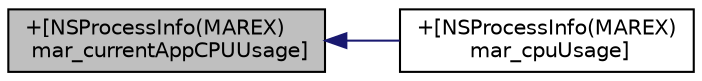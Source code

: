digraph "+[NSProcessInfo(MAREX) mar_currentAppCPUUsage]"
{
  edge [fontname="Helvetica",fontsize="10",labelfontname="Helvetica",labelfontsize="10"];
  node [fontname="Helvetica",fontsize="10",shape=record];
  rankdir="LR";
  Node6 [label="+[NSProcessInfo(MAREX)\l mar_currentAppCPUUsage]",height=0.2,width=0.4,color="black", fillcolor="grey75", style="filled", fontcolor="black"];
  Node6 -> Node7 [dir="back",color="midnightblue",fontsize="10",style="solid",fontname="Helvetica"];
  Node7 [label="+[NSProcessInfo(MAREX)\l mar_cpuUsage]",height=0.2,width=0.4,color="black", fillcolor="white", style="filled",URL="$category_n_s_process_info_07_m_a_r_e_x_08.html#a822d28bc395bb8cfab378612a99a4aa4"];
}
